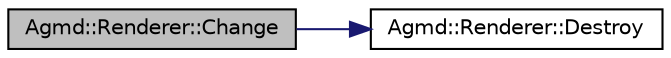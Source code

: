 digraph "Agmd::Renderer::Change"
{
  edge [fontname="Helvetica",fontsize="10",labelfontname="Helvetica",labelfontsize="10"];
  node [fontname="Helvetica",fontsize="10",shape=record];
  rankdir="LR";
  Node1 [label="Agmd::Renderer::Change",height=0.2,width=0.4,color="black", fillcolor="grey75", style="filled" fontcolor="black"];
  Node1 -> Node2 [color="midnightblue",fontsize="10",style="solid",fontname="Helvetica"];
  Node2 [label="Agmd::Renderer::Destroy",height=0.2,width=0.4,color="black", fillcolor="white", style="filled",URL="$class_agmd_1_1_renderer.html#a5f1bc329dfb223e6f3a9ade0903e530d"];
}
